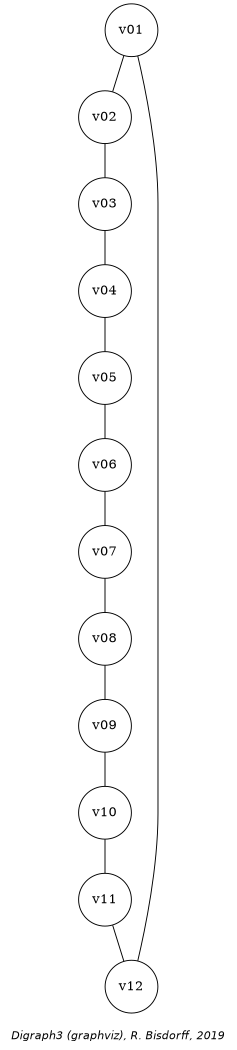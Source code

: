 strict graph G {
graph [ fontname = "Helvetica-Oblique",
 fontsize = 12,
 label = "\nDigraph3 (graphviz), R. Bisdorff, 2019", size="7,7"];
n1 [shape = "circle", label = "v01"];
n2 [shape = "circle", label = "v02"];
n3 [shape = "circle", label = "v03"];
n4 [shape = "circle", label = "v04"];
n5 [shape = "circle", label = "v05"];
n6 [shape = "circle", label = "v06"];
n7 [shape = "circle", label = "v07"];
n8 [shape = "circle", label = "v08"];
n9 [shape = "circle", label = "v09"];
n10 [shape = "circle", label = "v10"];
n11 [shape = "circle", label = "v11"];
n12 [shape = "circle", label = "v12"];
n1-- n2 [dir=both,style="setlinewidth(1)",color=black, arrowhead=none, arrowtail=none] ;
n1-- n12 [dir=both,style="setlinewidth(1)",color=black, arrowhead=none, arrowtail=none] ;
n2-- n3 [dir=both,style="setlinewidth(1)",color=black, arrowhead=none, arrowtail=none] ;
n3-- n4 [dir=both,style="setlinewidth(1)",color=black, arrowhead=none, arrowtail=none] ;
n4-- n5 [dir=both,style="setlinewidth(1)",color=black, arrowhead=none, arrowtail=none] ;
n5-- n6 [dir=both,style="setlinewidth(1)",color=black, arrowhead=none, arrowtail=none] ;
n6-- n7 [dir=both,style="setlinewidth(1)",color=black, arrowhead=none, arrowtail=none] ;
n7-- n8 [dir=both,style="setlinewidth(1)",color=black, arrowhead=none, arrowtail=none] ;
n8-- n9 [dir=both,style="setlinewidth(1)",color=black, arrowhead=none, arrowtail=none] ;
n9-- n10 [dir=both,style="setlinewidth(1)",color=black, arrowhead=none, arrowtail=none] ;
n10-- n11 [dir=both,style="setlinewidth(1)",color=black, arrowhead=none, arrowtail=none] ;
n11-- n12 [dir=both,style="setlinewidth(1)",color=black, arrowhead=none, arrowtail=none] ;
}
